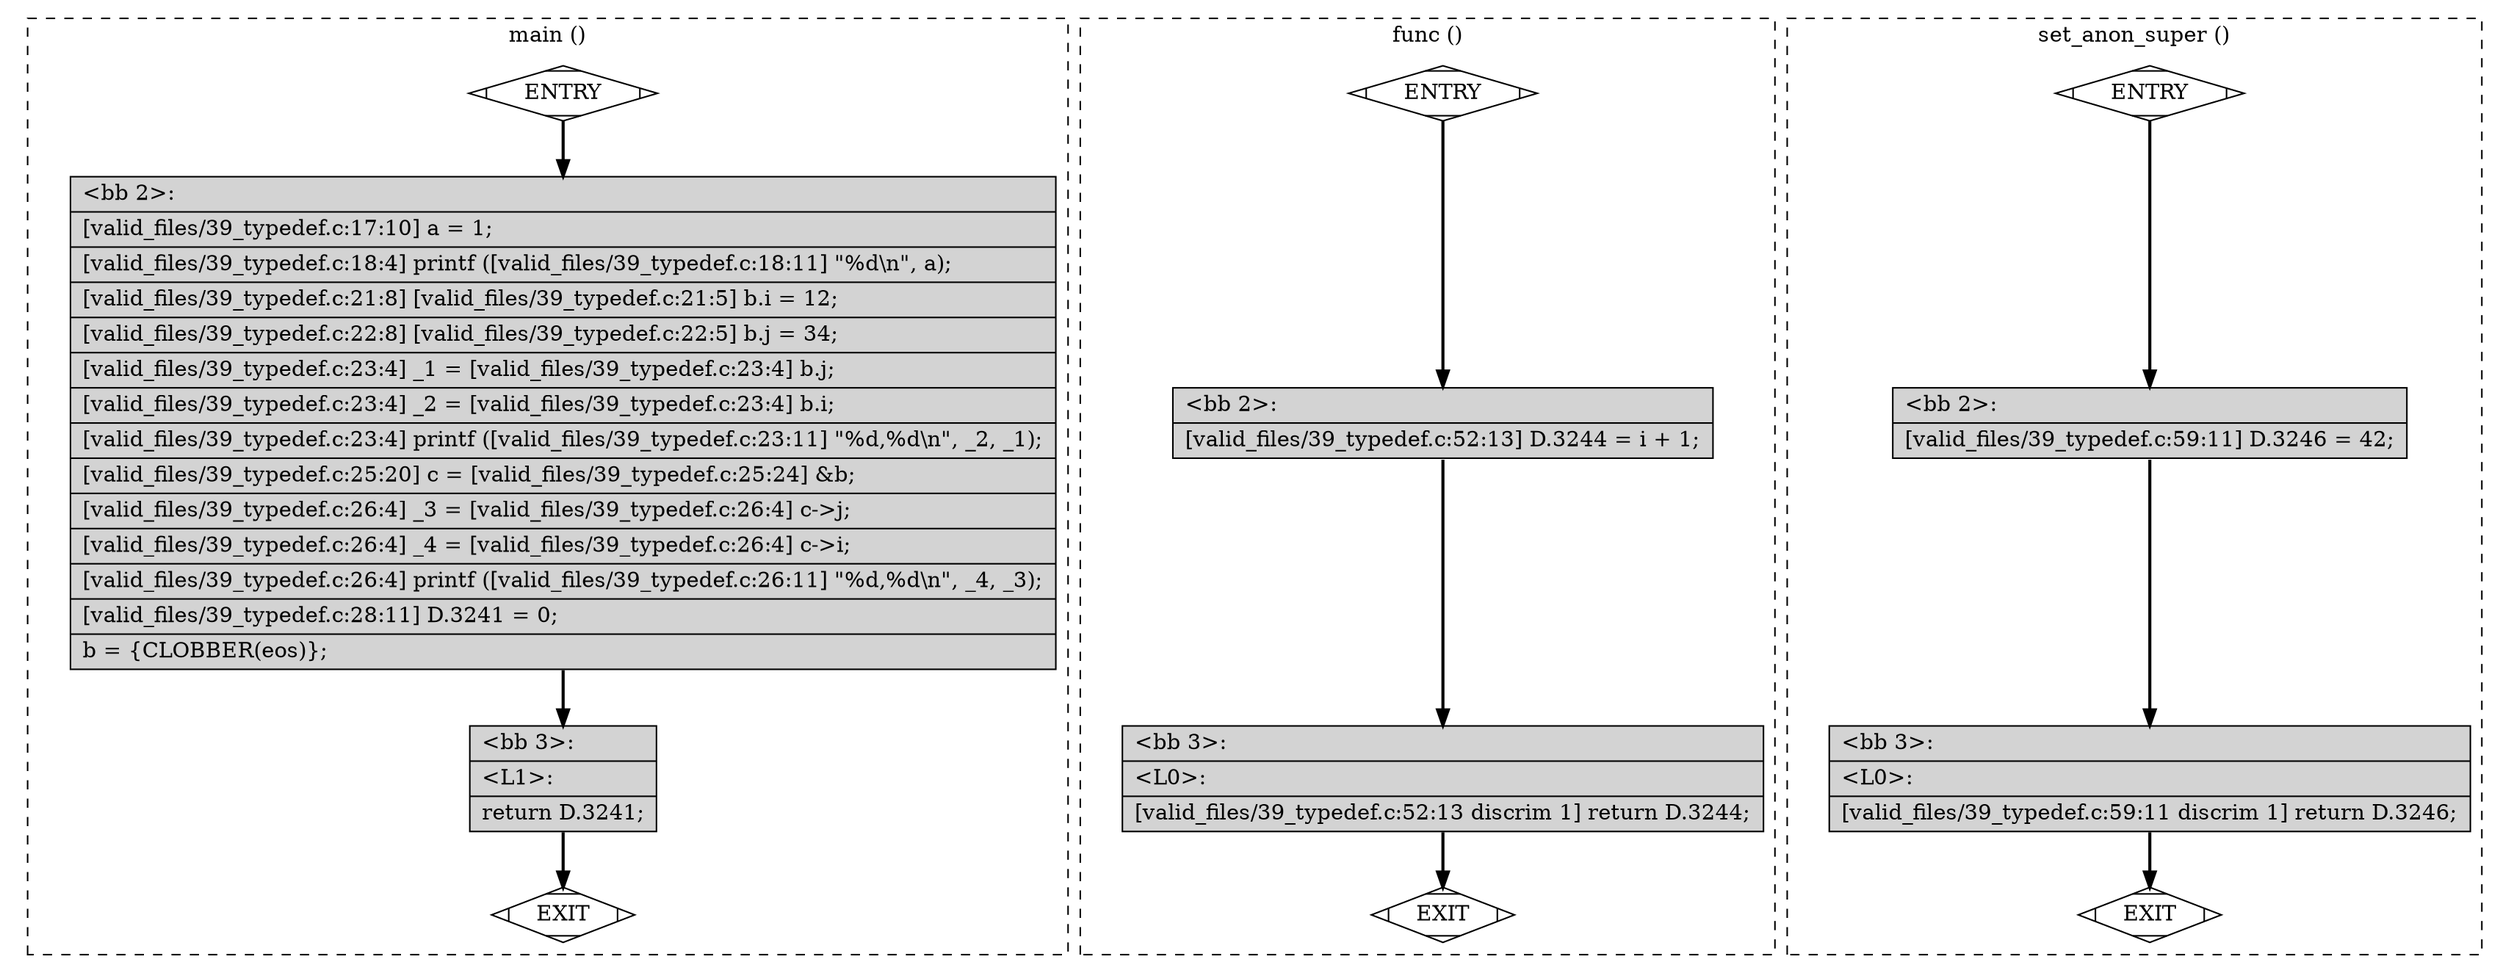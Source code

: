 digraph "a-39_typedef.c.015t.cfg" {
overlap=false;
subgraph "cluster_main" {
	style="dashed";
	color="black";
	label="main ()";
	fn_0_basic_block_0 [shape=Mdiamond,style=filled,fillcolor=white,label="ENTRY"];

	fn_0_basic_block_1 [shape=Mdiamond,style=filled,fillcolor=white,label="EXIT"];

	fn_0_basic_block_2 [shape=record,style=filled,fillcolor=lightgrey,label="{\<bb\ 2\>:\l\
|[valid_files/39_typedef.c:17:10]\ a\ =\ 1;\l\
|[valid_files/39_typedef.c:18:4]\ printf\ ([valid_files/39_typedef.c:18:11]\ \"%d\\n\",\ a);\l\
|[valid_files/39_typedef.c:21:8]\ [valid_files/39_typedef.c:21:5]\ b.i\ =\ 12;\l\
|[valid_files/39_typedef.c:22:8]\ [valid_files/39_typedef.c:22:5]\ b.j\ =\ 34;\l\
|[valid_files/39_typedef.c:23:4]\ _1\ =\ [valid_files/39_typedef.c:23:4]\ b.j;\l\
|[valid_files/39_typedef.c:23:4]\ _2\ =\ [valid_files/39_typedef.c:23:4]\ b.i;\l\
|[valid_files/39_typedef.c:23:4]\ printf\ ([valid_files/39_typedef.c:23:11]\ \"%d,%d\\n\",\ _2,\ _1);\l\
|[valid_files/39_typedef.c:25:20]\ c\ =\ [valid_files/39_typedef.c:25:24]\ &b;\l\
|[valid_files/39_typedef.c:26:4]\ _3\ =\ [valid_files/39_typedef.c:26:4]\ c-\>j;\l\
|[valid_files/39_typedef.c:26:4]\ _4\ =\ [valid_files/39_typedef.c:26:4]\ c-\>i;\l\
|[valid_files/39_typedef.c:26:4]\ printf\ ([valid_files/39_typedef.c:26:11]\ \"%d,%d\\n\",\ _4,\ _3);\l\
|[valid_files/39_typedef.c:28:11]\ D.3241\ =\ 0;\l\
|b\ =\ \{CLOBBER(eos)\};\l\
}"];

	fn_0_basic_block_3 [shape=record,style=filled,fillcolor=lightgrey,label="{\<bb\ 3\>:\l\
|\<L1\>:\l\
|return\ D.3241;\l\
}"];

	fn_0_basic_block_0:s -> fn_0_basic_block_2:n [style="solid,bold",color=black,weight=100,constraint=true];
	fn_0_basic_block_2:s -> fn_0_basic_block_3:n [style="solid,bold",color=black,weight=100,constraint=true];
	fn_0_basic_block_3:s -> fn_0_basic_block_1:n [style="solid,bold",color=black,weight=10,constraint=true];
	fn_0_basic_block_0:s -> fn_0_basic_block_1:n [style="invis",constraint=true];
}
subgraph "cluster_func" {
	style="dashed";
	color="black";
	label="func ()";
	fn_1_basic_block_0 [shape=Mdiamond,style=filled,fillcolor=white,label="ENTRY"];

	fn_1_basic_block_1 [shape=Mdiamond,style=filled,fillcolor=white,label="EXIT"];

	fn_1_basic_block_2 [shape=record,style=filled,fillcolor=lightgrey,label="{\<bb\ 2\>:\l\
|[valid_files/39_typedef.c:52:13]\ D.3244\ =\ i\ +\ 1;\l\
}"];

	fn_1_basic_block_3 [shape=record,style=filled,fillcolor=lightgrey,label="{\<bb\ 3\>:\l\
|\<L0\>:\l\
|[valid_files/39_typedef.c:52:13\ discrim\ 1]\ return\ D.3244;\l\
}"];

	fn_1_basic_block_0:s -> fn_1_basic_block_2:n [style="solid,bold",color=black,weight=100,constraint=true];
	fn_1_basic_block_2:s -> fn_1_basic_block_3:n [style="solid,bold",color=black,weight=100,constraint=true];
	fn_1_basic_block_3:s -> fn_1_basic_block_1:n [style="solid,bold",color=black,weight=10,constraint=true];
	fn_1_basic_block_0:s -> fn_1_basic_block_1:n [style="invis",constraint=true];
}
subgraph "cluster_set_anon_super" {
	style="dashed";
	color="black";
	label="set_anon_super ()";
	fn_2_basic_block_0 [shape=Mdiamond,style=filled,fillcolor=white,label="ENTRY"];

	fn_2_basic_block_1 [shape=Mdiamond,style=filled,fillcolor=white,label="EXIT"];

	fn_2_basic_block_2 [shape=record,style=filled,fillcolor=lightgrey,label="{\<bb\ 2\>:\l\
|[valid_files/39_typedef.c:59:11]\ D.3246\ =\ 42;\l\
}"];

	fn_2_basic_block_3 [shape=record,style=filled,fillcolor=lightgrey,label="{\<bb\ 3\>:\l\
|\<L0\>:\l\
|[valid_files/39_typedef.c:59:11\ discrim\ 1]\ return\ D.3246;\l\
}"];

	fn_2_basic_block_0:s -> fn_2_basic_block_2:n [style="solid,bold",color=black,weight=100,constraint=true];
	fn_2_basic_block_2:s -> fn_2_basic_block_3:n [style="solid,bold",color=black,weight=100,constraint=true];
	fn_2_basic_block_3:s -> fn_2_basic_block_1:n [style="solid,bold",color=black,weight=10,constraint=true];
	fn_2_basic_block_0:s -> fn_2_basic_block_1:n [style="invis",constraint=true];
}
}
